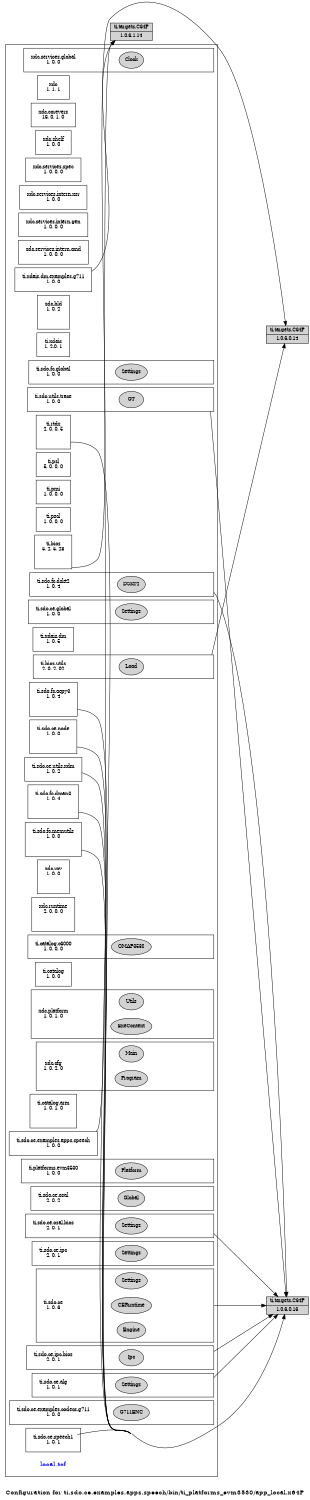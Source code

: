 digraph configuration {
    size="7.5,10";
    rankdir=LR;
    ranksep=".50 equally";
    concentrate=true;
    compound=true;
    label="\nConfiguration for ti.sdo.ce.examples.apps.speech/bin/ti_platforms_evm3530/app_local.x64P"
  node [font=Helvetica, fontsize=14, fontcolor=black];  subgraph cluster0 {label=""; __cfg [label="local.tcf", color=white, fontcolor=blue];
    node [font=Helvetica, fontsize=10];    subgraph cluster1 {
        label="";
        xdc_services_global__top [shape=box,label="xdc.services.global\n1, 0, 0", color=white];
        xdc_services_global__bot [shape=point,label="", style=invis];
        xdc_services_global_Clock [style=filled,fillcolor=lightgray, label="Clock"];
        xdc_services_global__top -> xdc_services_global_Clock[style=invis];
        xdc_services_global_Clock -> xdc_services_global__bot[style=invis];
    }
    subgraph cluster2 {
        label="";
        xdc__top [shape=box,label="xdc\n1, 1, 1", color=white];
    }
    subgraph cluster3 {
        label="";
        xdc_corevers__top [shape=box,label="xdc.corevers\n16, 0, 1, 0", color=white];
    }
    subgraph cluster4 {
        label="";
        xdc_shelf__top [shape=box,label="xdc.shelf\n1, 0, 0", color=white];
    }
    subgraph cluster5 {
        label="";
        xdc_services_spec__top [shape=box,label="xdc.services.spec\n1, 0, 0, 0", color=white];
    }
    subgraph cluster6 {
        label="";
        xdc_services_intern_xsr__top [shape=box,label="xdc.services.intern.xsr\n1, 0, 0", color=white];
    }
    subgraph cluster7 {
        label="";
        xdc_services_intern_gen__top [shape=box,label="xdc.services.intern.gen\n1, 0, 0, 0", color=white];
    }
    subgraph cluster8 {
        label="";
        xdc_services_intern_cmd__top [shape=box,label="xdc.services.intern.cmd\n1, 0, 0, 0", color=white];
    }
    subgraph cluster9 {
        label="";
        ti_xdais_dm_examples_g711__top [shape=box,label="ti.xdais.dm.examples.g711\n1, 0, 0", color=white];
    }
    subgraph cluster10 {
        label="";
        xdc_bld__top [shape=box,label="xdc.bld\n1, 0, 2", color=white];
        xdc_bld__bot [shape=point,label="", style=invis];
    }
    subgraph cluster11 {
        label="";
        ti_xdais__top [shape=box,label="ti.xdais\n1, 2.0, 1", color=white];
    }
    subgraph cluster12 {
        label="";
        ti_sdo_fc_global__top [shape=box,label="ti.sdo.fc.global\n1, 0, 0", color=white];
        ti_sdo_fc_global__bot [shape=point,label="", style=invis];
        ti_sdo_fc_global_Settings [style=filled,fillcolor=lightgray, label="Settings"];
        ti_sdo_fc_global__top -> ti_sdo_fc_global_Settings[style=invis];
        ti_sdo_fc_global_Settings -> ti_sdo_fc_global__bot[style=invis];
    }
    subgraph cluster13 {
        label="";
        ti_sdo_utils_trace__top [shape=box,label="ti.sdo.utils.trace\n1, 0, 0", color=white];
        ti_sdo_utils_trace__bot [shape=point,label="", style=invis];
        ti_sdo_utils_trace_GT [style=filled,fillcolor=lightgray, label="GT"];
        ti_sdo_utils_trace__top -> ti_sdo_utils_trace_GT[style=invis];
        ti_sdo_utils_trace_GT -> ti_sdo_utils_trace__bot[style=invis];
    }
    subgraph cluster14 {
        label="";
        ti_rtdx__top [shape=box,label="ti.rtdx\n2, 0, 0, 5", color=white];
        ti_rtdx__bot [shape=point,label="", style=invis];
    }
    subgraph cluster15 {
        label="";
        ti_psl__top [shape=box,label="ti.psl\n5, 0, 0, 0", color=white];
    }
    subgraph cluster16 {
        label="";
        ti_pmi__top [shape=box,label="ti.pmi\n1, 0, 0, 0", color=white];
    }
    subgraph cluster17 {
        label="";
        ti_pscl__top [shape=box,label="ti.pscl\n1, 0, 0, 0", color=white];
    }
    subgraph cluster18 {
        label="";
        ti_bios__top [shape=box,label="ti.bios\n5, 2, 5, 28", color=white];
        ti_bios__bot [shape=point,label="", style=invis];
    }
    subgraph cluster19 {
        label="";
        ti_sdo_fc_dskt2__top [shape=box,label="ti.sdo.fc.dskt2\n1, 0, 4", color=white];
        ti_sdo_fc_dskt2__bot [shape=point,label="", style=invis];
        ti_sdo_fc_dskt2_DSKT2 [style=filled,fillcolor=lightgray, label="DSKT2"];
        ti_sdo_fc_dskt2__top -> ti_sdo_fc_dskt2_DSKT2[style=invis];
        ti_sdo_fc_dskt2_DSKT2 -> ti_sdo_fc_dskt2__bot[style=invis];
    }
    subgraph cluster20 {
        label="";
        ti_sdo_ce_global__top [shape=box,label="ti.sdo.ce.global\n1, 0, 0", color=white];
        ti_sdo_ce_global__bot [shape=point,label="", style=invis];
        ti_sdo_ce_global_Settings [style=filled,fillcolor=lightgray, label="Settings"];
        ti_sdo_ce_global__top -> ti_sdo_ce_global_Settings[style=invis];
        ti_sdo_ce_global_Settings -> ti_sdo_ce_global__bot[style=invis];
    }
    subgraph cluster21 {
        label="";
        ti_xdais_dm__top [shape=box,label="ti.xdais.dm\n1, 0, 5", color=white];
    }
    subgraph cluster22 {
        label="";
        ti_sdo_ce_node__top [shape=box,label="ti.sdo.ce.node\n1, 0, 0", color=white];
        ti_sdo_ce_node__bot [shape=point,label="", style=invis];
    }
    subgraph cluster23 {
        label="";
        ti_sdo_ce_utils_xdm__top [shape=box,label="ti.sdo.ce.utils.xdm\n1, 0, 2", color=white];
    }
    subgraph cluster24 {
        label="";
        ti_sdo_fc_dman3__top [shape=box,label="ti.sdo.fc.dman3\n1, 0, 4", color=white];
        ti_sdo_fc_dman3__bot [shape=point,label="", style=invis];
    }
    subgraph cluster25 {
        label="";
        ti_sdo_fc_memutils__top [shape=box,label="ti.sdo.fc.memutils\n1, 0, 0", color=white];
        ti_sdo_fc_memutils__bot [shape=point,label="", style=invis];
    }
    subgraph cluster26 {
        label="";
        ti_sdo_fc_acpy3__top [shape=box,label="ti.sdo.fc.acpy3\n1, 0, 4", color=white];
        ti_sdo_fc_acpy3__bot [shape=point,label="", style=invis];
    }
    subgraph cluster27 {
        label="";
        ti_bios_utils__top [shape=box,label="ti.bios.utils\n2, 0, 2, 02", color=white];
        ti_bios_utils__bot [shape=point,label="", style=invis];
        ti_bios_utils_Load [style=filled,fillcolor=lightgray, label="Load"];
        ti_bios_utils__top -> ti_bios_utils_Load[style=invis];
        ti_bios_utils_Load -> ti_bios_utils__bot[style=invis];
    }
    subgraph cluster28 {
        label="";
        xdc_rov__top [shape=box,label="xdc.rov\n1, 0, 0", color=white];
        xdc_rov__bot [shape=point,label="", style=invis];
    }
    subgraph cluster29 {
        label="";
        xdc_runtime__top [shape=box,label="xdc.runtime\n2, 0, 0, 0", color=white];
        xdc_runtime__bot [shape=point,label="", style=invis];
    }
    subgraph cluster30 {
        label="";
        ti_catalog_c6000__top [shape=box,label="ti.catalog.c6000\n1, 0, 0, 0", color=white];
        ti_catalog_c6000__bot [shape=point,label="", style=invis];
        ti_catalog_c6000_OMAP3530 [style=filled,fillcolor=lightgray, label="OMAP3530"];
        ti_catalog_c6000__top -> ti_catalog_c6000_OMAP3530[style=invis];
        ti_catalog_c6000_OMAP3530 -> ti_catalog_c6000__bot[style=invis];
    }
    subgraph cluster31 {
        label="";
        ti_catalog__top [shape=box,label="ti.catalog\n1, 0, 0", color=white];
    }
    subgraph cluster32 {
        label="";
        xdc_platform__top [shape=box,label="xdc.platform\n1, 0, 1, 0", color=white];
        xdc_platform__bot [shape=point,label="", style=invis];
        xdc_platform_ExeContext [style=filled,fillcolor=lightgray, label="ExeContext"];
        xdc_platform__top -> xdc_platform_ExeContext[style=invis];
        xdc_platform_ExeContext -> xdc_platform__bot[style=invis];
        xdc_platform_Utils [style=filled,fillcolor=lightgray, label="Utils"];
        xdc_platform__top -> xdc_platform_Utils[style=invis];
        xdc_platform_Utils -> xdc_platform__bot[style=invis];
    }
    subgraph cluster33 {
        label="";
        xdc_cfg__top [shape=box,label="xdc.cfg\n1, 0, 2, 0", color=white];
        xdc_cfg__bot [shape=point,label="", style=invis];
        xdc_cfg_Program [style=filled,fillcolor=lightgray, label="Program"];
        xdc_cfg__top -> xdc_cfg_Program[style=invis];
        xdc_cfg_Program -> xdc_cfg__bot[style=invis];
        xdc_cfg_Main [style=filled,fillcolor=lightgray, label="Main"];
        xdc_cfg__top -> xdc_cfg_Main[style=invis];
        xdc_cfg_Main -> xdc_cfg__bot[style=invis];
    }
    subgraph cluster34 {
        label="";
        ti_catalog_arm__top [shape=box,label="ti.catalog.arm\n1, 0, 1, 0", color=white];
        ti_catalog_arm__bot [shape=point,label="", style=invis];
    }
    subgraph cluster35 {
        label="";
        ti_platforms_evm3530__top [shape=box,label="ti.platforms.evm3530\n1, 0, 0", color=white];
        ti_platforms_evm3530__bot [shape=point,label="", style=invis];
        ti_platforms_evm3530_Platform [style=filled,fillcolor=lightgray, label="Platform"];
        ti_platforms_evm3530__top -> ti_platforms_evm3530_Platform[style=invis];
        ti_platforms_evm3530_Platform -> ti_platforms_evm3530__bot[style=invis];
    }
    subgraph cluster36 {
        label="";
        ti_sdo_ce_osal__top [shape=box,label="ti.sdo.ce.osal\n2, 0, 2", color=white];
        ti_sdo_ce_osal__bot [shape=point,label="", style=invis];
        ti_sdo_ce_osal_Global [style=filled,fillcolor=lightgray, label="Global"];
        ti_sdo_ce_osal__top -> ti_sdo_ce_osal_Global[style=invis];
        ti_sdo_ce_osal_Global -> ti_sdo_ce_osal__bot[style=invis];
    }
    subgraph cluster37 {
        label="";
        ti_sdo_ce_osal_bios__top [shape=box,label="ti.sdo.ce.osal.bios\n2, 0, 1", color=white];
        ti_sdo_ce_osal_bios__bot [shape=point,label="", style=invis];
        ti_sdo_ce_osal_bios_Settings [style=filled,fillcolor=lightgray, label="Settings"];
        ti_sdo_ce_osal_bios__top -> ti_sdo_ce_osal_bios_Settings[style=invis];
        ti_sdo_ce_osal_bios_Settings -> ti_sdo_ce_osal_bios__bot[style=invis];
    }
    subgraph cluster38 {
        label="";
        ti_sdo_ce_ipc__top [shape=box,label="ti.sdo.ce.ipc\n2, 0, 1", color=white];
        ti_sdo_ce_ipc__bot [shape=point,label="", style=invis];
        ti_sdo_ce_ipc_Settings [style=filled,fillcolor=lightgray, label="Settings"];
        ti_sdo_ce_ipc__top -> ti_sdo_ce_ipc_Settings[style=invis];
        ti_sdo_ce_ipc_Settings -> ti_sdo_ce_ipc__bot[style=invis];
    }
    subgraph cluster39 {
        label="";
        ti_sdo_ce_ipc_bios__top [shape=box,label="ti.sdo.ce.ipc.bios\n2, 0, 1", color=white];
        ti_sdo_ce_ipc_bios__bot [shape=point,label="", style=invis];
        ti_sdo_ce_ipc_bios_Ipc [style=filled,fillcolor=lightgray, label="Ipc"];
        ti_sdo_ce_ipc_bios__top -> ti_sdo_ce_ipc_bios_Ipc[style=invis];
        ti_sdo_ce_ipc_bios_Ipc -> ti_sdo_ce_ipc_bios__bot[style=invis];
    }
    subgraph cluster40 {
        label="";
        ti_sdo_ce_alg__top [shape=box,label="ti.sdo.ce.alg\n1, 0, 1", color=white];
        ti_sdo_ce_alg__bot [shape=point,label="", style=invis];
        ti_sdo_ce_alg_Settings [style=filled,fillcolor=lightgray, label="Settings"];
        ti_sdo_ce_alg__top -> ti_sdo_ce_alg_Settings[style=invis];
        ti_sdo_ce_alg_Settings -> ti_sdo_ce_alg__bot[style=invis];
    }
    subgraph cluster41 {
        label="";
        ti_sdo_ce__top [shape=box,label="ti.sdo.ce\n1, 0, 6", color=white];
        ti_sdo_ce__bot [shape=point,label="", style=invis];
        ti_sdo_ce_Engine [style=filled,fillcolor=lightgray, label="Engine"];
        ti_sdo_ce__top -> ti_sdo_ce_Engine[style=invis];
        ti_sdo_ce_Engine -> ti_sdo_ce__bot[style=invis];
        ti_sdo_ce_CERuntime [style=filled,fillcolor=lightgray, label="CERuntime"];
        ti_sdo_ce__top -> ti_sdo_ce_CERuntime[style=invis];
        ti_sdo_ce_CERuntime -> ti_sdo_ce__bot[style=invis];
        ti_sdo_ce_Settings [style=filled,fillcolor=lightgray, label="Settings"];
        ti_sdo_ce__top -> ti_sdo_ce_Settings[style=invis];
        ti_sdo_ce_Settings -> ti_sdo_ce__bot[style=invis];
    }
    subgraph cluster42 {
        label="";
        ti_sdo_ce_speech1__top [shape=box,label="ti.sdo.ce.speech1\n1, 0, 1", color=white];
    }
    subgraph cluster43 {
        label="";
        ti_sdo_ce_examples_codecs_g711__top [shape=box,label="ti.sdo.ce.examples.codecs.g711\n1, 0, 0", color=white];
        ti_sdo_ce_examples_codecs_g711__bot [shape=point,label="", style=invis];
        ti_sdo_ce_examples_codecs_g711_G711ENC [style=filled,fillcolor=lightgray, label="G711ENC"];
        ti_sdo_ce_examples_codecs_g711__top -> ti_sdo_ce_examples_codecs_g711_G711ENC[style=invis];
        ti_sdo_ce_examples_codecs_g711_G711ENC -> ti_sdo_ce_examples_codecs_g711__bot[style=invis];
    }
    subgraph cluster44 {
        label="";
        ti_sdo_ce_examples_apps_speech__top [shape=box,label="ti.sdo.ce.examples.apps.speech\n1, 0, 0", color=white];
    }
  }
  node [font=Helvetica, fontsize=10];
    ti_targets_C64P__1_0_6__1_14 [shape=record,label="ti.targets.C64P|1,0,6.1,14",style=filled, fillcolor=lightgrey];
    ti_xdais_dm_examples_g711__top -> ti_targets_C64P__1_0_6__1_14 [ltail=cluster9];
    ti_targets_C64P__1_0_6__0_16 [shape=record,label="ti.targets.C64P|1,0,6.0,16",style=filled, fillcolor=lightgrey];
    ti_sdo_utils_trace__bot -> ti_targets_C64P__1_0_6__0_16 [ltail=cluster13];
    ti_targets_C64P__1_0_6__0_16 [shape=record,label="ti.targets.C64P|1,0,6.0,16",style=filled, fillcolor=lightgrey];
    ti_rtdx__bot -> ti_targets_C64P__1_0_6__0_16 [ltail=cluster14];
    ti_targets_C64P__1_0_6__0_14 [shape=record,label="ti.targets.C64P|1,0,6.0,14",style=filled, fillcolor=lightgrey];
    ti_bios__bot -> ti_targets_C64P__1_0_6__0_14 [ltail=cluster18];
    ti_targets_C64P__1_0_6__0_16 [shape=record,label="ti.targets.C64P|1,0,6.0,16",style=filled, fillcolor=lightgrey];
    ti_sdo_fc_dskt2__bot -> ti_targets_C64P__1_0_6__0_16 [ltail=cluster19];
    ti_targets_C64P__1_0_6__0_16 [shape=record,label="ti.targets.C64P|1,0,6.0,16",style=filled, fillcolor=lightgrey];
    ti_sdo_ce_node__bot -> ti_targets_C64P__1_0_6__0_16 [ltail=cluster22];
    ti_targets_C64P__1_0_6__0_16 [shape=record,label="ti.targets.C64P|1,0,6.0,16",style=filled, fillcolor=lightgrey];
    ti_sdo_ce_utils_xdm__top -> ti_targets_C64P__1_0_6__0_16 [ltail=cluster23];
    ti_targets_C64P__1_0_6__0_16 [shape=record,label="ti.targets.C64P|1,0,6.0,16",style=filled, fillcolor=lightgrey];
    ti_sdo_fc_dman3__bot -> ti_targets_C64P__1_0_6__0_16 [ltail=cluster24];
    ti_targets_C64P__1_0_6__0_16 [shape=record,label="ti.targets.C64P|1,0,6.0,16",style=filled, fillcolor=lightgrey];
    ti_sdo_fc_memutils__bot -> ti_targets_C64P__1_0_6__0_16 [ltail=cluster25];
    ti_targets_C64P__1_0_6__0_16 [shape=record,label="ti.targets.C64P|1,0,6.0,16",style=filled, fillcolor=lightgrey];
    ti_sdo_fc_acpy3__bot -> ti_targets_C64P__1_0_6__0_16 [ltail=cluster26];
    ti_targets_C64P__1_0_6__0_14 [shape=record,label="ti.targets.C64P|1,0,6.0,14",style=filled, fillcolor=lightgrey];
    ti_bios_utils__bot -> ti_targets_C64P__1_0_6__0_14 [ltail=cluster27];
    ti_targets_C64P__1_0_6__0_16 [shape=record,label="ti.targets.C64P|1,0,6.0,16",style=filled, fillcolor=lightgrey];
    ti_sdo_ce_osal_bios__bot -> ti_targets_C64P__1_0_6__0_16 [ltail=cluster37];
    ti_targets_C64P__1_0_6__0_16 [shape=record,label="ti.targets.C64P|1,0,6.0,16",style=filled, fillcolor=lightgrey];
    ti_sdo_ce_ipc_bios__bot -> ti_targets_C64P__1_0_6__0_16 [ltail=cluster39];
    ti_targets_C64P__1_0_6__0_16 [shape=record,label="ti.targets.C64P|1,0,6.0,16",style=filled, fillcolor=lightgrey];
    ti_sdo_ce_alg__bot -> ti_targets_C64P__1_0_6__0_16 [ltail=cluster40];
    ti_targets_C64P__1_0_6__0_16 [shape=record,label="ti.targets.C64P|1,0,6.0,16",style=filled, fillcolor=lightgrey];
    ti_sdo_ce__bot -> ti_targets_C64P__1_0_6__0_16 [ltail=cluster41];
    ti_targets_C64P__1_0_6__0_16 [shape=record,label="ti.targets.C64P|1,0,6.0,16",style=filled, fillcolor=lightgrey];
    ti_sdo_ce_speech1__top -> ti_targets_C64P__1_0_6__0_16 [ltail=cluster42];
    ti_targets_C64P__1_0_6__1_14 [shape=record,label="ti.targets.C64P|1,0,6.1,14",style=filled, fillcolor=lightgrey];
    ti_sdo_ce_examples_apps_speech__top -> ti_targets_C64P__1_0_6__1_14 [ltail=cluster44];
}
